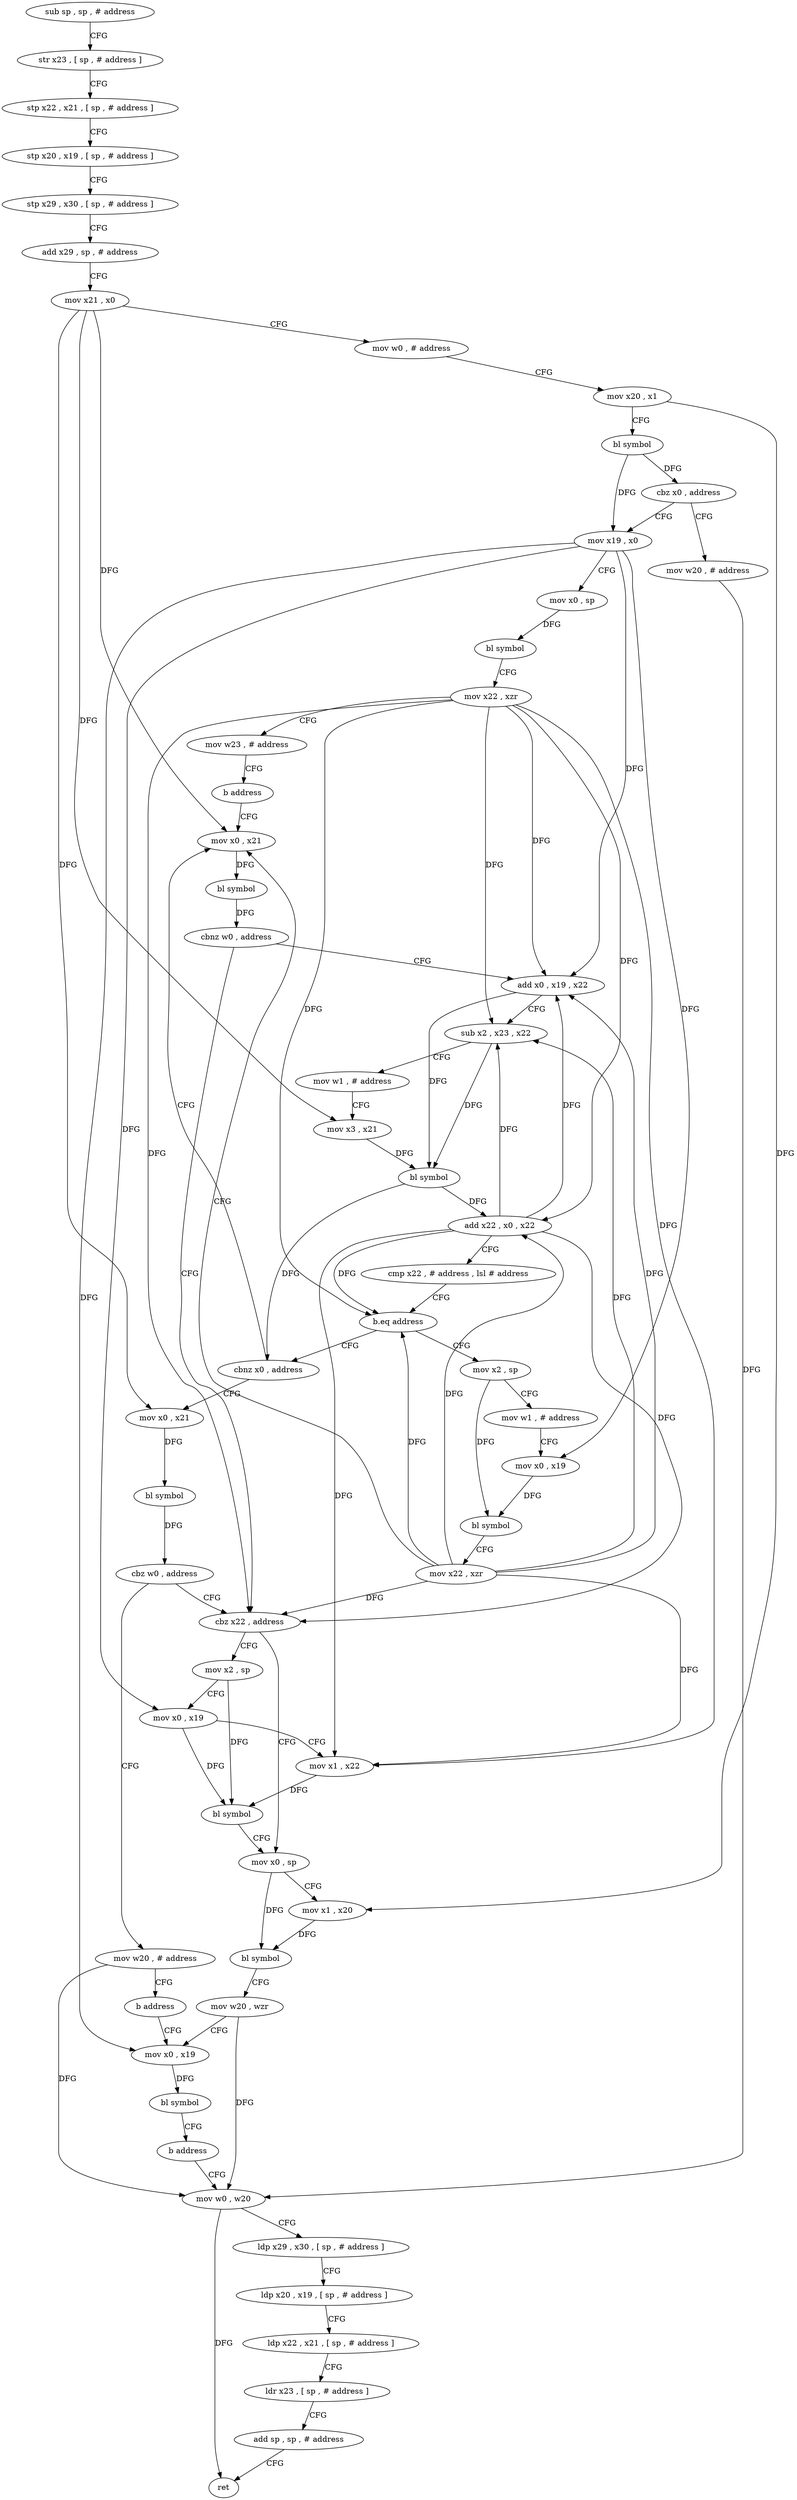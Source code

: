 digraph "func" {
"4223428" [label = "sub sp , sp , # address" ]
"4223432" [label = "str x23 , [ sp , # address ]" ]
"4223436" [label = "stp x22 , x21 , [ sp , # address ]" ]
"4223440" [label = "stp x20 , x19 , [ sp , # address ]" ]
"4223444" [label = "stp x29 , x30 , [ sp , # address ]" ]
"4223448" [label = "add x29 , sp , # address" ]
"4223452" [label = "mov x21 , x0" ]
"4223456" [label = "mov w0 , # address" ]
"4223460" [label = "mov x20 , x1" ]
"4223464" [label = "bl symbol" ]
"4223468" [label = "cbz x0 , address" ]
"4223632" [label = "mov w20 , # address" ]
"4223472" [label = "mov x19 , x0" ]
"4223636" [label = "mov w0 , w20" ]
"4223476" [label = "mov x0 , sp" ]
"4223480" [label = "bl symbol" ]
"4223484" [label = "mov x22 , xzr" ]
"4223488" [label = "mov w23 , # address" ]
"4223492" [label = "b address" ]
"4223516" [label = "mov x0 , x21" ]
"4223520" [label = "bl symbol" ]
"4223524" [label = "cbnz w0 , address" ]
"4223584" [label = "cbz x22 , address" ]
"4223528" [label = "add x0 , x19 , x22" ]
"4223604" [label = "mov x0 , sp" ]
"4223588" [label = "mov x2 , sp" ]
"4223532" [label = "sub x2 , x23 , x22" ]
"4223536" [label = "mov w1 , # address" ]
"4223540" [label = "mov x3 , x21" ]
"4223544" [label = "bl symbol" ]
"4223548" [label = "add x22 , x0 , x22" ]
"4223552" [label = "cmp x22 , # address , lsl # address" ]
"4223556" [label = "b.eq address" ]
"4223496" [label = "mov x2 , sp" ]
"4223560" [label = "cbnz x0 , address" ]
"4223608" [label = "mov x1 , x20" ]
"4223612" [label = "bl symbol" ]
"4223616" [label = "mov w20 , wzr" ]
"4223620" [label = "mov x0 , x19" ]
"4223592" [label = "mov x0 , x19" ]
"4223596" [label = "mov x1 , x22" ]
"4223600" [label = "bl symbol" ]
"4223500" [label = "mov w1 , # address" ]
"4223504" [label = "mov x0 , x19" ]
"4223508" [label = "bl symbol" ]
"4223512" [label = "mov x22 , xzr" ]
"4223564" [label = "mov x0 , x21" ]
"4223640" [label = "ldp x29 , x30 , [ sp , # address ]" ]
"4223644" [label = "ldp x20 , x19 , [ sp , # address ]" ]
"4223648" [label = "ldp x22 , x21 , [ sp , # address ]" ]
"4223652" [label = "ldr x23 , [ sp , # address ]" ]
"4223656" [label = "add sp , sp , # address" ]
"4223660" [label = "ret" ]
"4223568" [label = "bl symbol" ]
"4223572" [label = "cbz w0 , address" ]
"4223576" [label = "mov w20 , # address" ]
"4223580" [label = "b address" ]
"4223624" [label = "bl symbol" ]
"4223628" [label = "b address" ]
"4223428" -> "4223432" [ label = "CFG" ]
"4223432" -> "4223436" [ label = "CFG" ]
"4223436" -> "4223440" [ label = "CFG" ]
"4223440" -> "4223444" [ label = "CFG" ]
"4223444" -> "4223448" [ label = "CFG" ]
"4223448" -> "4223452" [ label = "CFG" ]
"4223452" -> "4223456" [ label = "CFG" ]
"4223452" -> "4223516" [ label = "DFG" ]
"4223452" -> "4223540" [ label = "DFG" ]
"4223452" -> "4223564" [ label = "DFG" ]
"4223456" -> "4223460" [ label = "CFG" ]
"4223460" -> "4223464" [ label = "CFG" ]
"4223460" -> "4223608" [ label = "DFG" ]
"4223464" -> "4223468" [ label = "DFG" ]
"4223464" -> "4223472" [ label = "DFG" ]
"4223468" -> "4223632" [ label = "CFG" ]
"4223468" -> "4223472" [ label = "CFG" ]
"4223632" -> "4223636" [ label = "DFG" ]
"4223472" -> "4223476" [ label = "CFG" ]
"4223472" -> "4223528" [ label = "DFG" ]
"4223472" -> "4223592" [ label = "DFG" ]
"4223472" -> "4223504" [ label = "DFG" ]
"4223472" -> "4223620" [ label = "DFG" ]
"4223636" -> "4223640" [ label = "CFG" ]
"4223636" -> "4223660" [ label = "DFG" ]
"4223476" -> "4223480" [ label = "DFG" ]
"4223480" -> "4223484" [ label = "CFG" ]
"4223484" -> "4223488" [ label = "CFG" ]
"4223484" -> "4223584" [ label = "DFG" ]
"4223484" -> "4223528" [ label = "DFG" ]
"4223484" -> "4223532" [ label = "DFG" ]
"4223484" -> "4223548" [ label = "DFG" ]
"4223484" -> "4223556" [ label = "DFG" ]
"4223484" -> "4223596" [ label = "DFG" ]
"4223488" -> "4223492" [ label = "CFG" ]
"4223492" -> "4223516" [ label = "CFG" ]
"4223516" -> "4223520" [ label = "DFG" ]
"4223520" -> "4223524" [ label = "DFG" ]
"4223524" -> "4223584" [ label = "CFG" ]
"4223524" -> "4223528" [ label = "CFG" ]
"4223584" -> "4223604" [ label = "CFG" ]
"4223584" -> "4223588" [ label = "CFG" ]
"4223528" -> "4223532" [ label = "CFG" ]
"4223528" -> "4223544" [ label = "DFG" ]
"4223604" -> "4223608" [ label = "CFG" ]
"4223604" -> "4223612" [ label = "DFG" ]
"4223588" -> "4223592" [ label = "CFG" ]
"4223588" -> "4223600" [ label = "DFG" ]
"4223532" -> "4223536" [ label = "CFG" ]
"4223532" -> "4223544" [ label = "DFG" ]
"4223536" -> "4223540" [ label = "CFG" ]
"4223540" -> "4223544" [ label = "DFG" ]
"4223544" -> "4223548" [ label = "DFG" ]
"4223544" -> "4223560" [ label = "DFG" ]
"4223548" -> "4223552" [ label = "CFG" ]
"4223548" -> "4223584" [ label = "DFG" ]
"4223548" -> "4223528" [ label = "DFG" ]
"4223548" -> "4223532" [ label = "DFG" ]
"4223548" -> "4223556" [ label = "DFG" ]
"4223548" -> "4223596" [ label = "DFG" ]
"4223552" -> "4223556" [ label = "CFG" ]
"4223556" -> "4223496" [ label = "CFG" ]
"4223556" -> "4223560" [ label = "CFG" ]
"4223496" -> "4223500" [ label = "CFG" ]
"4223496" -> "4223508" [ label = "DFG" ]
"4223560" -> "4223516" [ label = "CFG" ]
"4223560" -> "4223564" [ label = "CFG" ]
"4223608" -> "4223612" [ label = "DFG" ]
"4223612" -> "4223616" [ label = "CFG" ]
"4223616" -> "4223620" [ label = "CFG" ]
"4223616" -> "4223636" [ label = "DFG" ]
"4223620" -> "4223624" [ label = "DFG" ]
"4223592" -> "4223596" [ label = "CFG" ]
"4223592" -> "4223600" [ label = "DFG" ]
"4223596" -> "4223600" [ label = "DFG" ]
"4223600" -> "4223604" [ label = "CFG" ]
"4223500" -> "4223504" [ label = "CFG" ]
"4223504" -> "4223508" [ label = "DFG" ]
"4223508" -> "4223512" [ label = "CFG" ]
"4223512" -> "4223516" [ label = "CFG" ]
"4223512" -> "4223584" [ label = "DFG" ]
"4223512" -> "4223528" [ label = "DFG" ]
"4223512" -> "4223532" [ label = "DFG" ]
"4223512" -> "4223548" [ label = "DFG" ]
"4223512" -> "4223556" [ label = "DFG" ]
"4223512" -> "4223596" [ label = "DFG" ]
"4223564" -> "4223568" [ label = "DFG" ]
"4223640" -> "4223644" [ label = "CFG" ]
"4223644" -> "4223648" [ label = "CFG" ]
"4223648" -> "4223652" [ label = "CFG" ]
"4223652" -> "4223656" [ label = "CFG" ]
"4223656" -> "4223660" [ label = "CFG" ]
"4223568" -> "4223572" [ label = "DFG" ]
"4223572" -> "4223584" [ label = "CFG" ]
"4223572" -> "4223576" [ label = "CFG" ]
"4223576" -> "4223580" [ label = "CFG" ]
"4223576" -> "4223636" [ label = "DFG" ]
"4223580" -> "4223620" [ label = "CFG" ]
"4223624" -> "4223628" [ label = "CFG" ]
"4223628" -> "4223636" [ label = "CFG" ]
}
